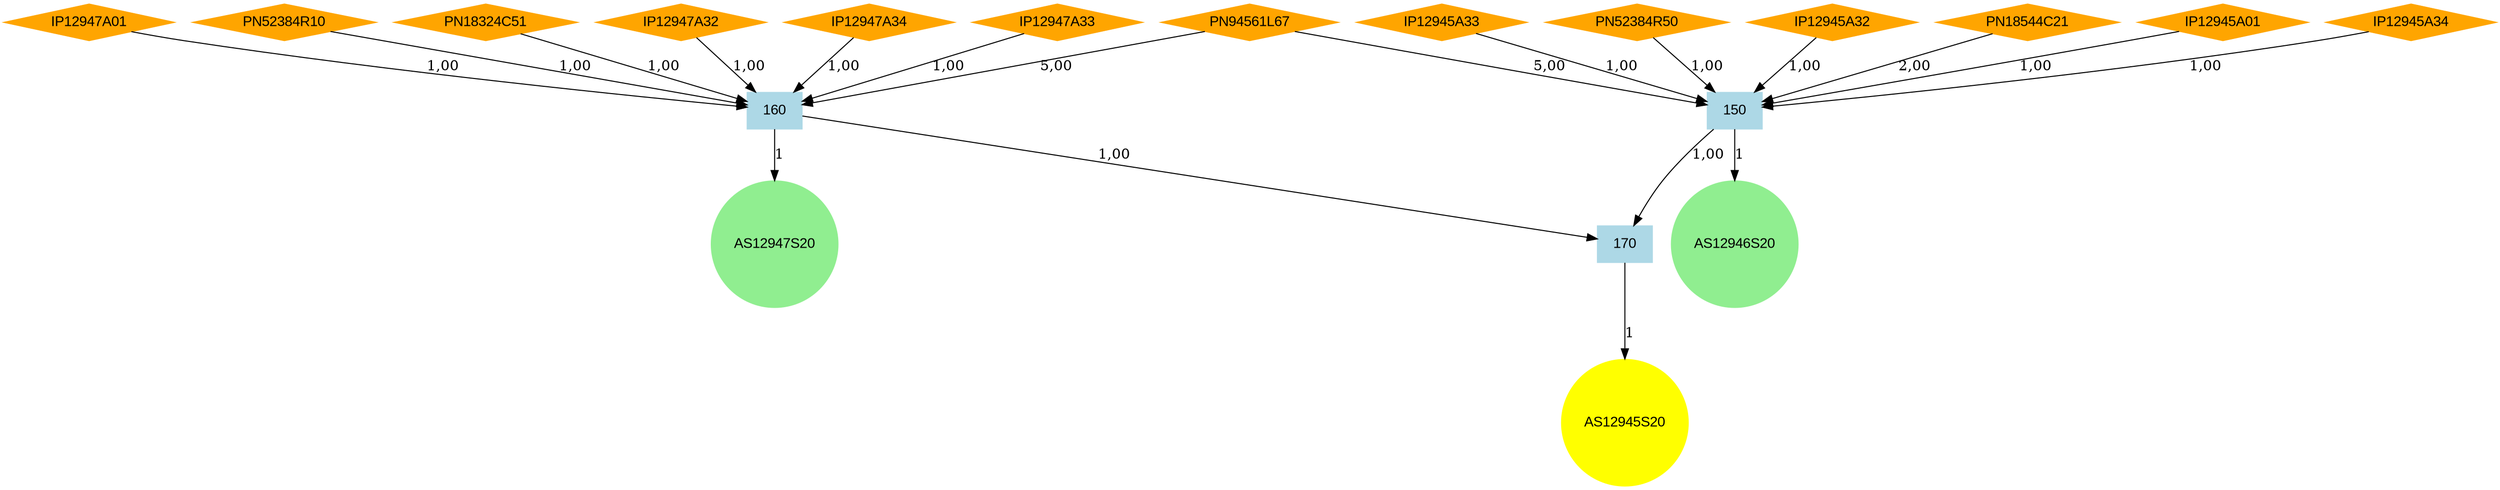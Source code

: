 digraph BOO {
    node [style=filled, fontname=Arial];
    "AS12945S20" [shape=circle, color=yellow];
    "170" [shape=box, color=lightblue];
    "170" -> "AS12945S20" [label="1"];
    "160" [shape=box, color=lightblue];
    "160" -> "170" [label="1,00"];
    "150" [shape=box, color=lightblue];
    "150" -> "170" [label="1,00"];
    "AS12947S20" [shape=circle, color=lightgreen];
    "160" [shape=box, color=lightblue];
    "160" -> "AS12947S20" [label="1"];
    "PN94561L67" [shape=diamond, color=orange];
    "PN94561L67" -> "160" [label="5,00"];
    "PN52384R10" [shape=diamond, color=orange];
    "PN52384R10" -> "160" [label="1,00"];
    "PN18324C51" [shape=diamond, color=orange];
    "PN18324C51" -> "160" [label="1,00"];
    "IP12947A32" [shape=diamond, color=orange];
    "IP12947A32" -> "160" [label="1,00"];
    "IP12947A33" [shape=diamond, color=orange];
    "IP12947A33" -> "160" [label="1,00"];
    "IP12947A01" [shape=diamond, color=orange];
    "IP12947A01" -> "160" [label="1,00"];
    "IP12947A34" [shape=diamond, color=orange];
    "IP12947A34" -> "160" [label="1,00"];
    "AS12946S20" [shape=circle, color=lightgreen];
    "150" [shape=box, color=lightblue];
    "150" -> "AS12946S20" [label="1"];
    "IP12945A33" [shape=diamond, color=orange];
    "IP12945A33" -> "150" [label="1,00"];
    "PN52384R50" [shape=diamond, color=orange];
    "PN52384R50" -> "150" [label="1,00"];
    "IP12945A32" [shape=diamond, color=orange];
    "IP12945A32" -> "150" [label="1,00"];
    "PN94561L67" [shape=diamond, color=orange];
    "PN94561L67" -> "150" [label="5,00"];
    "PN18544C21" [shape=diamond, color=orange];
    "PN18544C21" -> "150" [label="2,00"];
    "IP12945A01" [shape=diamond, color=orange];
    "IP12945A01" -> "150" [label="1,00"];
    "IP12945A34" [shape=diamond, color=orange];
    "IP12945A34" -> "150" [label="1,00"];
}
